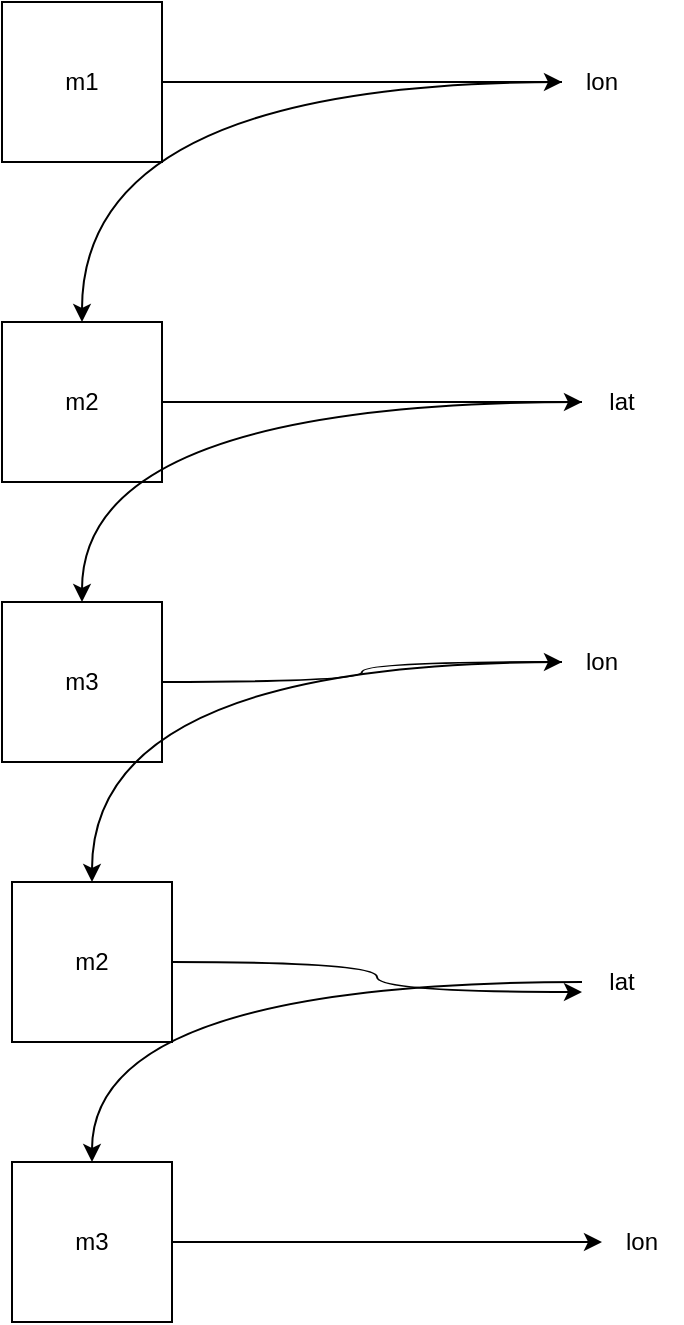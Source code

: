 <mxfile version="10.7.1" type="github"><diagram id="PI5RhqnS8B9B8hnC8TFM" name="Page-1"><mxGraphModel dx="1394" dy="830" grid="1" gridSize="10" guides="1" tooltips="1" connect="1" arrows="1" fold="1" page="1" pageScale="1" pageWidth="850" pageHeight="1100" math="0" shadow="0"><root><mxCell id="0"/><mxCell id="1" parent="0"/><mxCell id="EwYc90epcwq53xx4O9lc-12" style="edgeStyle=orthogonalEdgeStyle;rounded=0;orthogonalLoop=1;jettySize=auto;html=1;" edge="1" parent="1" source="EwYc90epcwq53xx4O9lc-1" target="EwYc90epcwq53xx4O9lc-4"><mxGeometry relative="1" as="geometry"/></mxCell><mxCell id="EwYc90epcwq53xx4O9lc-1" value="m1" style="whiteSpace=wrap;html=1;aspect=fixed;" vertex="1" parent="1"><mxGeometry x="340" y="130" width="80" height="80" as="geometry"/></mxCell><mxCell id="EwYc90epcwq53xx4O9lc-15" style="edgeStyle=orthogonalEdgeStyle;curved=1;rounded=0;orthogonalLoop=1;jettySize=auto;html=1;" edge="1" parent="1" source="EwYc90epcwq53xx4O9lc-2" target="EwYc90epcwq53xx4O9lc-5"><mxGeometry relative="1" as="geometry"/></mxCell><mxCell id="EwYc90epcwq53xx4O9lc-2" value="m2" style="whiteSpace=wrap;html=1;aspect=fixed;" vertex="1" parent="1"><mxGeometry x="340" y="290" width="80" height="80" as="geometry"/></mxCell><mxCell id="EwYc90epcwq53xx4O9lc-17" style="edgeStyle=orthogonalEdgeStyle;curved=1;rounded=0;orthogonalLoop=1;jettySize=auto;html=1;" edge="1" parent="1" source="EwYc90epcwq53xx4O9lc-3" target="EwYc90epcwq53xx4O9lc-8"><mxGeometry relative="1" as="geometry"/></mxCell><mxCell id="EwYc90epcwq53xx4O9lc-3" value="m3" style="whiteSpace=wrap;html=1;aspect=fixed;" vertex="1" parent="1"><mxGeometry x="340" y="430" width="80" height="80" as="geometry"/></mxCell><mxCell id="EwYc90epcwq53xx4O9lc-14" style="edgeStyle=orthogonalEdgeStyle;curved=1;rounded=0;orthogonalLoop=1;jettySize=auto;html=1;entryX=0.5;entryY=0;entryDx=0;entryDy=0;" edge="1" parent="1" source="EwYc90epcwq53xx4O9lc-4" target="EwYc90epcwq53xx4O9lc-2"><mxGeometry relative="1" as="geometry"/></mxCell><mxCell id="EwYc90epcwq53xx4O9lc-4" value="lon" style="text;html=1;strokeColor=none;fillColor=none;align=center;verticalAlign=middle;whiteSpace=wrap;rounded=0;" vertex="1" parent="1"><mxGeometry x="620" y="160" width="40" height="20" as="geometry"/></mxCell><mxCell id="EwYc90epcwq53xx4O9lc-16" style="edgeStyle=orthogonalEdgeStyle;curved=1;rounded=0;orthogonalLoop=1;jettySize=auto;html=1;" edge="1" parent="1" source="EwYc90epcwq53xx4O9lc-5" target="EwYc90epcwq53xx4O9lc-3"><mxGeometry relative="1" as="geometry"/></mxCell><mxCell id="EwYc90epcwq53xx4O9lc-5" value="lat" style="text;html=1;strokeColor=none;fillColor=none;align=center;verticalAlign=middle;whiteSpace=wrap;rounded=0;" vertex="1" parent="1"><mxGeometry x="630" y="320" width="40" height="20" as="geometry"/></mxCell><mxCell id="EwYc90epcwq53xx4O9lc-19" style="edgeStyle=orthogonalEdgeStyle;curved=1;rounded=0;orthogonalLoop=1;jettySize=auto;html=1;entryX=0;entryY=0.75;entryDx=0;entryDy=0;" edge="1" parent="1" source="EwYc90epcwq53xx4O9lc-6" target="EwYc90epcwq53xx4O9lc-9"><mxGeometry relative="1" as="geometry"/></mxCell><mxCell id="EwYc90epcwq53xx4O9lc-6" value="m2" style="whiteSpace=wrap;html=1;aspect=fixed;" vertex="1" parent="1"><mxGeometry x="345" y="570" width="80" height="80" as="geometry"/></mxCell><mxCell id="EwYc90epcwq53xx4O9lc-21" style="edgeStyle=orthogonalEdgeStyle;curved=1;rounded=0;orthogonalLoop=1;jettySize=auto;html=1;entryX=0;entryY=0.5;entryDx=0;entryDy=0;" edge="1" parent="1" source="EwYc90epcwq53xx4O9lc-7" target="EwYc90epcwq53xx4O9lc-10"><mxGeometry relative="1" as="geometry"/></mxCell><mxCell id="EwYc90epcwq53xx4O9lc-7" value="m3" style="whiteSpace=wrap;html=1;aspect=fixed;" vertex="1" parent="1"><mxGeometry x="345" y="710" width="80" height="80" as="geometry"/></mxCell><mxCell id="EwYc90epcwq53xx4O9lc-18" style="edgeStyle=orthogonalEdgeStyle;curved=1;rounded=0;orthogonalLoop=1;jettySize=auto;html=1;entryX=0.5;entryY=0;entryDx=0;entryDy=0;" edge="1" parent="1" source="EwYc90epcwq53xx4O9lc-8" target="EwYc90epcwq53xx4O9lc-6"><mxGeometry relative="1" as="geometry"/></mxCell><mxCell id="EwYc90epcwq53xx4O9lc-8" value="lon" style="text;html=1;strokeColor=none;fillColor=none;align=center;verticalAlign=middle;whiteSpace=wrap;rounded=0;" vertex="1" parent="1"><mxGeometry x="620" y="450" width="40" height="20" as="geometry"/></mxCell><mxCell id="EwYc90epcwq53xx4O9lc-20" style="edgeStyle=orthogonalEdgeStyle;curved=1;rounded=0;orthogonalLoop=1;jettySize=auto;html=1;entryX=0.5;entryY=0;entryDx=0;entryDy=0;" edge="1" parent="1" source="EwYc90epcwq53xx4O9lc-9" target="EwYc90epcwq53xx4O9lc-7"><mxGeometry relative="1" as="geometry"/></mxCell><mxCell id="EwYc90epcwq53xx4O9lc-9" value="lat" style="text;html=1;strokeColor=none;fillColor=none;align=center;verticalAlign=middle;whiteSpace=wrap;rounded=0;" vertex="1" parent="1"><mxGeometry x="630" y="610" width="40" height="20" as="geometry"/></mxCell><mxCell id="EwYc90epcwq53xx4O9lc-10" value="lon" style="text;html=1;strokeColor=none;fillColor=none;align=center;verticalAlign=middle;whiteSpace=wrap;rounded=0;" vertex="1" parent="1"><mxGeometry x="640" y="740" width="40" height="20" as="geometry"/></mxCell></root></mxGraphModel></diagram></mxfile>